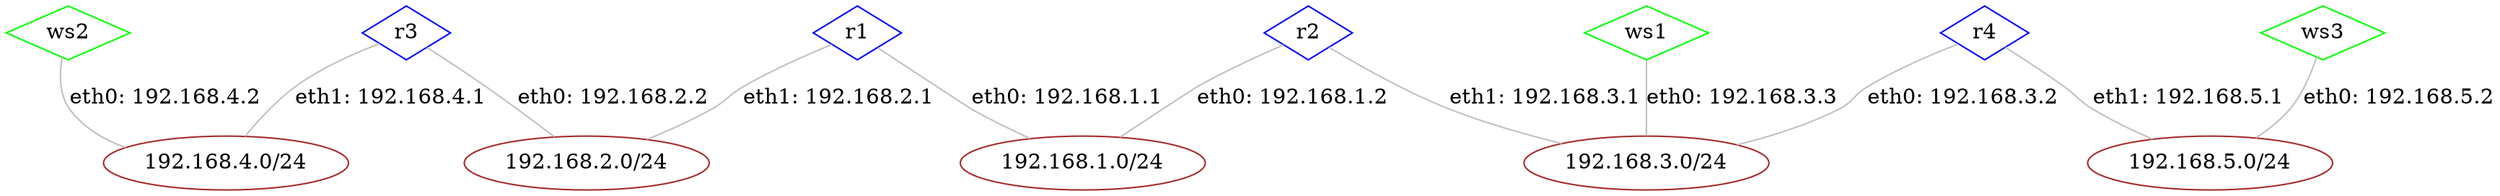 graph G {
edge [len=1.5];
node [shape=diamond, color="green"];
r1 [color="blue"];
r2 [color="blue"];
r3 [color="blue"];
r4 [color="blue"];
ws1;
ws2;
ws3;
node [shape=ellipse, color="brown"];
lan5 [label="192.168.5.0/24"];
lan3 [label="192.168.3.0/24"];
lan2 [label="192.168.2.0/24"];
lan1 [label="192.168.1.0/24"];
lan3 [label="192.168.3.0/24"];
lan1 [label="192.168.1.0/24"];
lan4 [label="192.168.4.0/24"];
lan2 [label="192.168.2.0/24"];
lan3 [label="192.168.3.0/24"];
lan5 [label="192.168.5.0/24"];
lan4 [label="192.168.4.0/24"];
r1 -- lan2 [label="eth1: 192.168.2.1", color="gray"];
r1 -- lan1 [label="eth0: 192.168.1.1", color="gray"];
r2 -- lan3 [label="eth1: 192.168.3.1", color="gray"];
r2 -- lan1 [label="eth0: 192.168.1.2", color="gray"];
r3 -- lan4 [label="eth1: 192.168.4.1", color="gray"];
r3 -- lan2 [label="eth0: 192.168.2.2", color="gray"];
r4 -- lan5 [label="eth1: 192.168.5.1", color="gray"];
r4 -- lan3 [label="eth0: 192.168.3.2", color="gray"];
ws1 -- lan3 [label="eth0: 192.168.3.3", color="gray"];
ws2 -- lan4 [label="eth0: 192.168.4.2", color="gray"];
ws3 -- lan5 [label="eth0: 192.168.5.2", color="gray"];
}
